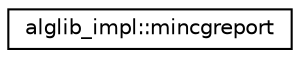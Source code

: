 digraph "Graphical Class Hierarchy"
{
  edge [fontname="Helvetica",fontsize="10",labelfontname="Helvetica",labelfontsize="10"];
  node [fontname="Helvetica",fontsize="10",shape=record];
  rankdir="LR";
  Node0 [label="alglib_impl::mincgreport",height=0.2,width=0.4,color="black", fillcolor="white", style="filled",URL="$structalglib__impl_1_1mincgreport.html"];
}

